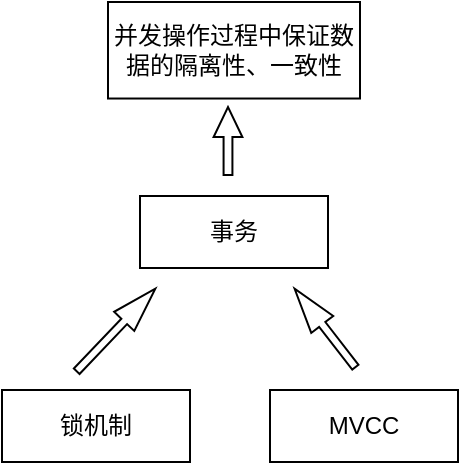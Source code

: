 <mxfile version="21.3.8" type="device">
  <diagram name="第 1 页" id="-PHL1--hgzBiMDlTiPbV">
    <mxGraphModel dx="1014" dy="221" grid="0" gridSize="10" guides="1" tooltips="1" connect="1" arrows="1" fold="1" page="0" pageScale="1" pageWidth="827" pageHeight="1169" math="0" shadow="0">
      <root>
        <mxCell id="0" />
        <mxCell id="1" parent="0" />
        <mxCell id="cAi238NNnY2eAswrxOhC-1" value="事务" style="rounded=0;whiteSpace=wrap;html=1;" vertex="1" parent="1">
          <mxGeometry x="19" y="206" width="94" height="36" as="geometry" />
        </mxCell>
        <mxCell id="cAi238NNnY2eAswrxOhC-2" value="锁机制" style="rounded=0;whiteSpace=wrap;html=1;" vertex="1" parent="1">
          <mxGeometry x="-50" y="303" width="94" height="36" as="geometry" />
        </mxCell>
        <mxCell id="cAi238NNnY2eAswrxOhC-3" value="MVCC" style="rounded=0;whiteSpace=wrap;html=1;" vertex="1" parent="1">
          <mxGeometry x="84" y="303" width="94" height="36" as="geometry" />
        </mxCell>
        <mxCell id="cAi238NNnY2eAswrxOhC-4" value="" style="shape=flexArrow;endArrow=classic;html=1;rounded=0;width=3.938;endSize=7.182;endWidth=8.964;" edge="1" parent="1">
          <mxGeometry width="50" height="50" relative="1" as="geometry">
            <mxPoint x="-13" y="294" as="sourcePoint" />
            <mxPoint x="27" y="252" as="targetPoint" />
          </mxGeometry>
        </mxCell>
        <mxCell id="cAi238NNnY2eAswrxOhC-5" value="" style="shape=flexArrow;endArrow=classic;html=1;rounded=0;width=3.938;endSize=7.182;endWidth=8.964;" edge="1" parent="1">
          <mxGeometry width="50" height="50" relative="1" as="geometry">
            <mxPoint x="127" y="292" as="sourcePoint" />
            <mxPoint x="96" y="252" as="targetPoint" />
          </mxGeometry>
        </mxCell>
        <mxCell id="cAi238NNnY2eAswrxOhC-6" value="" style="shape=flexArrow;endArrow=classic;html=1;rounded=0;width=4.423;endSize=4.663;endWidth=8.964;" edge="1" parent="1">
          <mxGeometry width="50" height="50" relative="1" as="geometry">
            <mxPoint x="63" y="196" as="sourcePoint" />
            <mxPoint x="63" y="161" as="targetPoint" />
          </mxGeometry>
        </mxCell>
        <mxCell id="cAi238NNnY2eAswrxOhC-7" value="并发操作过程中保证数据的隔离性、一致性" style="rounded=0;whiteSpace=wrap;html=1;" vertex="1" parent="1">
          <mxGeometry x="3" y="109" width="126" height="48.26" as="geometry" />
        </mxCell>
      </root>
    </mxGraphModel>
  </diagram>
</mxfile>
